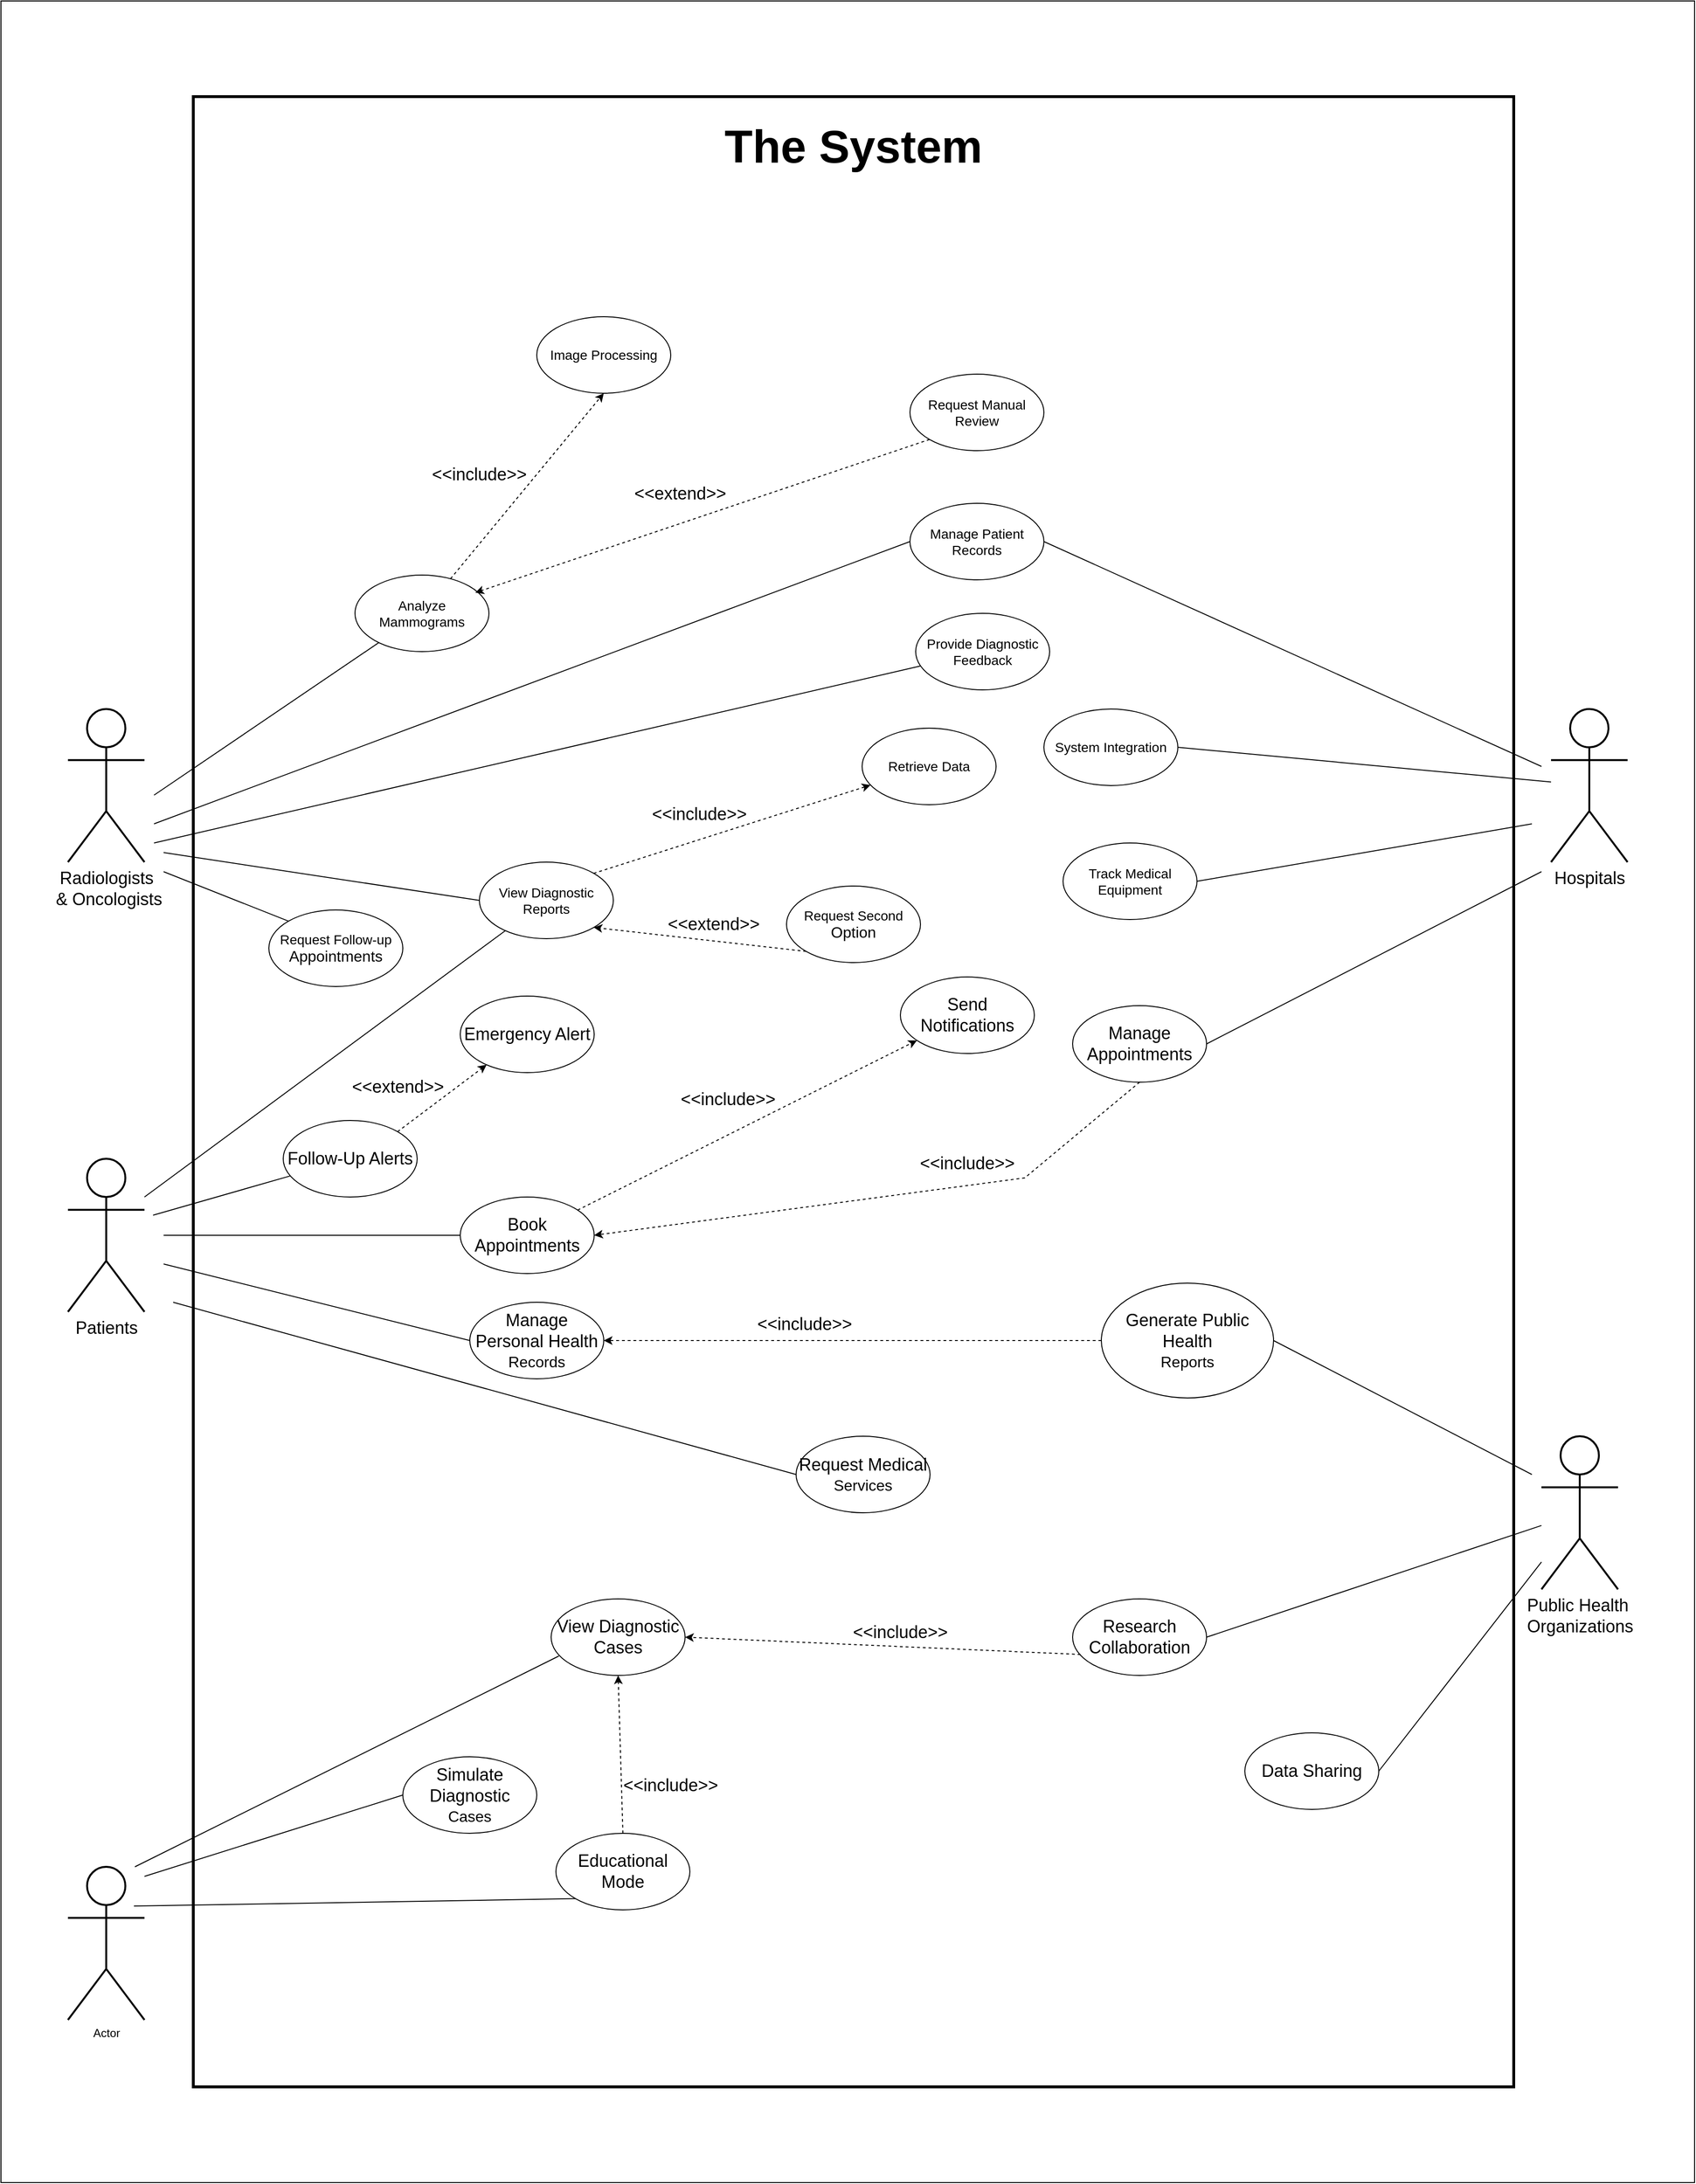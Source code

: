 <mxfile version="24.8.6">
  <diagram name="Page-1" id="EfvkMyXsry1boPUFlgPe">
    <mxGraphModel dx="200" dy="-6043" grid="1" gridSize="10" guides="1" tooltips="1" connect="1" arrows="1" fold="1" page="1" pageScale="1" pageWidth="850" pageHeight="1100" math="0" shadow="0">
      <root>
        <mxCell id="0" />
        <mxCell id="1" parent="0" />
        <mxCell id="jNFCbJLxegR6J5QKIv35-199" value="" style="rounded=0;whiteSpace=wrap;html=1;fillColor=none;container=1;" vertex="1" parent="1">
          <mxGeometry x="1540" y="7200" width="1770" height="2280" as="geometry" />
        </mxCell>
        <mxCell id="jNFCbJLxegR6J5QKIv35-200" value="" style="rounded=0;whiteSpace=wrap;html=1;strokeWidth=3;" vertex="1" parent="jNFCbJLxegR6J5QKIv35-199">
          <mxGeometry x="201" y="100" width="1380" height="2080" as="geometry" />
        </mxCell>
        <mxCell id="jNFCbJLxegR6J5QKIv35-201" value="&lt;font style=&quot;font-size: 18px;&quot;&gt;&lt;font style=&quot;&quot;&gt;Radiologists&lt;/font&gt;&lt;/font&gt;&lt;div&gt;&lt;font style=&quot;font-size: 18px;&quot;&gt;&lt;font style=&quot;&quot;&gt;&amp;nbsp;&lt;/font&gt;&lt;span style=&quot;background-color: initial;&quot;&gt;&amp;amp;&amp;nbsp;Oncologists&lt;/span&gt;&lt;/font&gt;&lt;/div&gt;" style="shape=umlActor;verticalLabelPosition=bottom;verticalAlign=top;html=1;outlineConnect=0;strokeWidth=2;" vertex="1" parent="jNFCbJLxegR6J5QKIv35-199">
          <mxGeometry x="70" y="740" width="80" height="160" as="geometry" />
        </mxCell>
        <mxCell id="jNFCbJLxegR6J5QKIv35-202" value="&lt;font style=&quot;font-size: 18px;&quot;&gt;Hospitals&lt;/font&gt;" style="shape=umlActor;verticalLabelPosition=bottom;verticalAlign=top;html=1;outlineConnect=0;strokeWidth=2;" vertex="1" parent="jNFCbJLxegR6J5QKIv35-199">
          <mxGeometry x="1620" y="740" width="80" height="160" as="geometry" />
        </mxCell>
        <mxCell id="jNFCbJLxegR6J5QKIv35-203" value="&lt;font style=&quot;font-size: 18px;&quot;&gt;Patients&lt;/font&gt;" style="shape=umlActor;verticalLabelPosition=bottom;verticalAlign=top;html=1;outlineConnect=0;strokeWidth=2;" vertex="1" parent="jNFCbJLxegR6J5QKIv35-199">
          <mxGeometry x="70" y="1210" width="80" height="160" as="geometry" />
        </mxCell>
        <mxCell id="jNFCbJLxegR6J5QKIv35-204" value="&lt;font style=&quot;font-size: 18px;&quot;&gt;&lt;font style=&quot;&quot;&gt;Public Health&amp;nbsp;&lt;/font&gt;&lt;/font&gt;&lt;div&gt;&lt;font style=&quot;font-size: 18px;&quot;&gt;&lt;span style=&quot;background-color: initial;&quot;&gt;Organizations&lt;/span&gt;&lt;/font&gt;&lt;/div&gt;" style="shape=umlActor;verticalLabelPosition=bottom;verticalAlign=top;html=1;outlineConnect=0;strokeWidth=2;" vertex="1" parent="jNFCbJLxegR6J5QKIv35-199">
          <mxGeometry x="1610" y="1500" width="80" height="160" as="geometry" />
        </mxCell>
        <mxCell id="jNFCbJLxegR6J5QKIv35-205" value="Actor" style="shape=umlActor;verticalLabelPosition=bottom;verticalAlign=top;html=1;outlineConnect=0;strokeWidth=2;" vertex="1" parent="jNFCbJLxegR6J5QKIv35-199">
          <mxGeometry x="70" y="1950" width="80" height="160" as="geometry" />
        </mxCell>
        <mxCell id="jNFCbJLxegR6J5QKIv35-206" value="&lt;b&gt;&lt;font style=&quot;font-size: 48px;&quot;&gt;The System&lt;/font&gt;&lt;/b&gt;" style="text;html=1;align=center;verticalAlign=middle;whiteSpace=wrap;rounded=0;" vertex="1" parent="jNFCbJLxegR6J5QKIv35-199">
          <mxGeometry x="686" y="137" width="410" height="30" as="geometry" />
        </mxCell>
        <mxCell id="jNFCbJLxegR6J5QKIv35-207" value="&lt;font style=&quot;font-size: 14px;&quot;&gt;Analyze Mammograms&lt;/font&gt;" style="ellipse;whiteSpace=wrap;html=1;" vertex="1" parent="jNFCbJLxegR6J5QKIv35-199">
          <mxGeometry x="370" y="600" width="140" height="80" as="geometry" />
        </mxCell>
        <mxCell id="jNFCbJLxegR6J5QKIv35-208" value="&lt;font style=&quot;font-size: 14px;&quot;&gt;Image Processing&lt;/font&gt;" style="ellipse;whiteSpace=wrap;html=1;" vertex="1" parent="jNFCbJLxegR6J5QKIv35-199">
          <mxGeometry x="560" y="330" width="140" height="80" as="geometry" />
        </mxCell>
        <mxCell id="jNFCbJLxegR6J5QKIv35-209" value="&lt;font style=&quot;font-size: 14px;&quot;&gt;Request Manual Review&lt;/font&gt;" style="ellipse;whiteSpace=wrap;html=1;" vertex="1" parent="jNFCbJLxegR6J5QKIv35-199">
          <mxGeometry x="950" y="390" width="140" height="80" as="geometry" />
        </mxCell>
        <mxCell id="jNFCbJLxegR6J5QKIv35-210" value="&lt;font style=&quot;font-size: 14px;&quot;&gt;Manage Patient Records&lt;/font&gt;" style="ellipse;whiteSpace=wrap;html=1;" vertex="1" parent="jNFCbJLxegR6J5QKIv35-199">
          <mxGeometry x="950" y="525" width="140" height="80" as="geometry" />
        </mxCell>
        <mxCell id="jNFCbJLxegR6J5QKIv35-211" value="&lt;font style=&quot;font-size: 14px;&quot;&gt;Provide Diagnostic Feedback&lt;/font&gt;" style="ellipse;whiteSpace=wrap;html=1;" vertex="1" parent="jNFCbJLxegR6J5QKIv35-199">
          <mxGeometry x="956" y="640" width="140" height="80" as="geometry" />
        </mxCell>
        <mxCell id="jNFCbJLxegR6J5QKIv35-212" value="&lt;font style=&quot;font-size: 14px;&quot;&gt;Retrieve Data&lt;/font&gt;" style="ellipse;whiteSpace=wrap;html=1;" vertex="1" parent="jNFCbJLxegR6J5QKIv35-199">
          <mxGeometry x="900" y="760" width="140" height="80" as="geometry" />
        </mxCell>
        <mxCell id="jNFCbJLxegR6J5QKIv35-213" value="&lt;font style=&quot;font-size: 14px;&quot;&gt;System Integration&lt;/font&gt;" style="ellipse;whiteSpace=wrap;html=1;" vertex="1" parent="jNFCbJLxegR6J5QKIv35-199">
          <mxGeometry x="1090" y="740" width="140" height="80" as="geometry" />
        </mxCell>
        <mxCell id="jNFCbJLxegR6J5QKIv35-214" value="&lt;font style=&quot;font-size: 14px;&quot;&gt;Request Follow-up&lt;/font&gt;&lt;div&gt;&lt;font size=&quot;3&quot;&gt;Appointments&lt;/font&gt;&lt;/div&gt;" style="ellipse;whiteSpace=wrap;html=1;" vertex="1" parent="jNFCbJLxegR6J5QKIv35-199">
          <mxGeometry x="280" y="950" width="140" height="80" as="geometry" />
        </mxCell>
        <mxCell id="jNFCbJLxegR6J5QKIv35-215" value="&lt;font style=&quot;font-size: 14px;&quot;&gt;View Diagnostic Reports&lt;/font&gt;" style="ellipse;whiteSpace=wrap;html=1;" vertex="1" parent="jNFCbJLxegR6J5QKIv35-199">
          <mxGeometry x="500" y="900" width="140" height="80" as="geometry" />
        </mxCell>
        <mxCell id="jNFCbJLxegR6J5QKIv35-216" value="&lt;font style=&quot;font-size: 14px;&quot;&gt;Track Medical Equipment&lt;/font&gt;" style="ellipse;whiteSpace=wrap;html=1;" vertex="1" parent="jNFCbJLxegR6J5QKIv35-199">
          <mxGeometry x="1110" y="880" width="140" height="80" as="geometry" />
        </mxCell>
        <mxCell id="jNFCbJLxegR6J5QKIv35-217" value="&lt;font style=&quot;font-size: 18px;&quot;&gt;Follow-Up Alerts&lt;/font&gt;" style="ellipse;whiteSpace=wrap;html=1;" vertex="1" parent="jNFCbJLxegR6J5QKIv35-199">
          <mxGeometry x="295" y="1170" width="140" height="80" as="geometry" />
        </mxCell>
        <mxCell id="jNFCbJLxegR6J5QKIv35-218" value="&lt;font style=&quot;font-size: 18px;&quot;&gt;Emergency Alert&lt;/font&gt;" style="ellipse;whiteSpace=wrap;html=1;" vertex="1" parent="jNFCbJLxegR6J5QKIv35-199">
          <mxGeometry x="480" y="1040" width="140" height="80" as="geometry" />
        </mxCell>
        <mxCell id="jNFCbJLxegR6J5QKIv35-219" value="&lt;font style=&quot;font-size: 14px;&quot;&gt;Request Second&lt;/font&gt;&lt;div&gt;&lt;font size=&quot;3&quot;&gt;Option&lt;/font&gt;&lt;/div&gt;" style="ellipse;whiteSpace=wrap;html=1;" vertex="1" parent="jNFCbJLxegR6J5QKIv35-199">
          <mxGeometry x="821" y="925" width="140" height="80" as="geometry" />
        </mxCell>
        <mxCell id="jNFCbJLxegR6J5QKIv35-220" value="&lt;font style=&quot;font-size: 18px;&quot;&gt;Send Notifications&lt;/font&gt;" style="ellipse;whiteSpace=wrap;html=1;" vertex="1" parent="jNFCbJLxegR6J5QKIv35-199">
          <mxGeometry x="940" y="1020" width="140" height="80" as="geometry" />
        </mxCell>
        <mxCell id="jNFCbJLxegR6J5QKIv35-221" value="&lt;font style=&quot;font-size: 18px;&quot;&gt;Book Appointments&lt;/font&gt;" style="ellipse;whiteSpace=wrap;html=1;" vertex="1" parent="jNFCbJLxegR6J5QKIv35-199">
          <mxGeometry x="480" y="1250" width="140" height="80" as="geometry" />
        </mxCell>
        <mxCell id="jNFCbJLxegR6J5QKIv35-222" value="&lt;font style=&quot;font-size: 18px;&quot;&gt;Manage Appointments&lt;/font&gt;" style="ellipse;whiteSpace=wrap;html=1;" vertex="1" parent="jNFCbJLxegR6J5QKIv35-199">
          <mxGeometry x="1120" y="1050" width="140" height="80" as="geometry" />
        </mxCell>
        <mxCell id="jNFCbJLxegR6J5QKIv35-223" value="&lt;font style=&quot;font-size: 18px;&quot;&gt;Generate Public Health&lt;/font&gt;&lt;div&gt;&lt;font size=&quot;3&quot;&gt;Reports&lt;/font&gt;&lt;/div&gt;" style="ellipse;whiteSpace=wrap;html=1;" vertex="1" parent="jNFCbJLxegR6J5QKIv35-199">
          <mxGeometry x="1150" y="1340" width="180" height="120" as="geometry" />
        </mxCell>
        <mxCell id="jNFCbJLxegR6J5QKIv35-224" value="&lt;font style=&quot;font-size: 18px;&quot;&gt;Manage Personal Health&lt;/font&gt;&lt;div&gt;&lt;font size=&quot;3&quot;&gt;Records&lt;/font&gt;&lt;/div&gt;" style="ellipse;whiteSpace=wrap;html=1;" vertex="1" parent="jNFCbJLxegR6J5QKIv35-199">
          <mxGeometry x="490" y="1360" width="140" height="80" as="geometry" />
        </mxCell>
        <mxCell id="jNFCbJLxegR6J5QKIv35-225" value="&lt;font style=&quot;font-size: 18px;&quot;&gt;Request Medical&lt;/font&gt;&lt;div&gt;&lt;font size=&quot;3&quot;&gt;Services&lt;/font&gt;&lt;/div&gt;" style="ellipse;whiteSpace=wrap;html=1;" vertex="1" parent="jNFCbJLxegR6J5QKIv35-199">
          <mxGeometry x="831" y="1500" width="140" height="80" as="geometry" />
        </mxCell>
        <mxCell id="jNFCbJLxegR6J5QKIv35-226" value="&lt;font style=&quot;font-size: 18px;&quot;&gt;Research Collaboration&lt;/font&gt;" style="ellipse;whiteSpace=wrap;html=1;" vertex="1" parent="jNFCbJLxegR6J5QKIv35-199">
          <mxGeometry x="1120" y="1670" width="140" height="80" as="geometry" />
        </mxCell>
        <mxCell id="jNFCbJLxegR6J5QKIv35-227" value="&lt;font style=&quot;font-size: 18px;&quot;&gt;View Diagnostic Cases&lt;/font&gt;" style="ellipse;whiteSpace=wrap;html=1;" vertex="1" parent="jNFCbJLxegR6J5QKIv35-199">
          <mxGeometry x="575" y="1670" width="140" height="80" as="geometry" />
        </mxCell>
        <mxCell id="jNFCbJLxegR6J5QKIv35-228" value="&lt;font style=&quot;font-size: 18px;&quot;&gt;Data Sharing&lt;/font&gt;" style="ellipse;whiteSpace=wrap;html=1;" vertex="1" parent="jNFCbJLxegR6J5QKIv35-199">
          <mxGeometry x="1300" y="1810" width="140" height="80" as="geometry" />
        </mxCell>
        <mxCell id="jNFCbJLxegR6J5QKIv35-229" value="&lt;font style=&quot;font-size: 18px;&quot;&gt;Simulate Diagnostic&lt;/font&gt;&lt;div&gt;&lt;font size=&quot;3&quot;&gt;Cases&lt;/font&gt;&lt;/div&gt;" style="ellipse;whiteSpace=wrap;html=1;" vertex="1" parent="jNFCbJLxegR6J5QKIv35-199">
          <mxGeometry x="420" y="1835" width="140" height="80" as="geometry" />
        </mxCell>
        <mxCell id="jNFCbJLxegR6J5QKIv35-230" value="&lt;font style=&quot;font-size: 18px;&quot;&gt;Educational Mode&lt;/font&gt;" style="ellipse;whiteSpace=wrap;html=1;" vertex="1" parent="jNFCbJLxegR6J5QKIv35-199">
          <mxGeometry x="580" y="1915" width="140" height="80" as="geometry" />
        </mxCell>
        <mxCell id="jNFCbJLxegR6J5QKIv35-231" value="" style="endArrow=none;html=1;rounded=0;" edge="1" target="jNFCbJLxegR6J5QKIv35-207" parent="jNFCbJLxegR6J5QKIv35-199">
          <mxGeometry width="50" height="50" relative="1" as="geometry">
            <mxPoint x="160" y="830" as="sourcePoint" />
            <mxPoint x="210" y="780" as="targetPoint" />
          </mxGeometry>
        </mxCell>
        <mxCell id="jNFCbJLxegR6J5QKIv35-232" value="" style="endArrow=classic;html=1;rounded=0;entryX=0.5;entryY=1;entryDx=0;entryDy=0;dashed=1;" edge="1" source="jNFCbJLxegR6J5QKIv35-207" target="jNFCbJLxegR6J5QKIv35-208" parent="jNFCbJLxegR6J5QKIv35-199">
          <mxGeometry width="50" height="50" relative="1" as="geometry">
            <mxPoint x="375" y="580" as="sourcePoint" />
            <mxPoint x="425" y="530" as="targetPoint" />
          </mxGeometry>
        </mxCell>
        <mxCell id="jNFCbJLxegR6J5QKIv35-233" value="" style="endArrow=classic;html=1;rounded=0;entryX=0.898;entryY=0.23;entryDx=0;entryDy=0;dashed=1;exitX=0;exitY=1;exitDx=0;exitDy=0;entryPerimeter=0;" edge="1" source="jNFCbJLxegR6J5QKIv35-209" target="jNFCbJLxegR6J5QKIv35-207" parent="jNFCbJLxegR6J5QKIv35-199">
          <mxGeometry width="50" height="50" relative="1" as="geometry">
            <mxPoint x="399" y="592" as="sourcePoint" />
            <mxPoint x="420" y="550" as="targetPoint" />
          </mxGeometry>
        </mxCell>
        <mxCell id="jNFCbJLxegR6J5QKIv35-234" value="" style="endArrow=none;html=1;rounded=0;entryX=0;entryY=0.5;entryDx=0;entryDy=0;" edge="1" target="jNFCbJLxegR6J5QKIv35-210" parent="jNFCbJLxegR6J5QKIv35-199">
          <mxGeometry width="50" height="50" relative="1" as="geometry">
            <mxPoint x="160" y="860" as="sourcePoint" />
            <mxPoint x="210" y="810" as="targetPoint" />
          </mxGeometry>
        </mxCell>
        <mxCell id="jNFCbJLxegR6J5QKIv35-235" value="" style="endArrow=none;html=1;rounded=0;" edge="1" target="jNFCbJLxegR6J5QKIv35-211" parent="jNFCbJLxegR6J5QKIv35-199">
          <mxGeometry width="50" height="50" relative="1" as="geometry">
            <mxPoint x="160" y="880" as="sourcePoint" />
            <mxPoint x="230" y="840" as="targetPoint" />
          </mxGeometry>
        </mxCell>
        <mxCell id="jNFCbJLxegR6J5QKIv35-236" value="" style="endArrow=classic;html=1;rounded=0;exitX=1;exitY=0;exitDx=0;exitDy=0;dashed=1;" edge="1" source="jNFCbJLxegR6J5QKIv35-215" target="jNFCbJLxegR6J5QKIv35-212" parent="jNFCbJLxegR6J5QKIv35-199">
          <mxGeometry width="50" height="50" relative="1" as="geometry">
            <mxPoint x="590.003" y="891.628" as="sourcePoint" />
            <mxPoint x="730" y="790" as="targetPoint" />
          </mxGeometry>
        </mxCell>
        <mxCell id="jNFCbJLxegR6J5QKIv35-237" value="" style="endArrow=none;html=1;rounded=0;exitX=1;exitY=0.5;exitDx=0;exitDy=0;" edge="1" source="jNFCbJLxegR6J5QKIv35-213" target="jNFCbJLxegR6J5QKIv35-202" parent="jNFCbJLxegR6J5QKIv35-199">
          <mxGeometry width="50" height="50" relative="1" as="geometry">
            <mxPoint x="930" y="870" as="sourcePoint" />
            <mxPoint x="980" y="820" as="targetPoint" />
          </mxGeometry>
        </mxCell>
        <mxCell id="jNFCbJLxegR6J5QKIv35-238" value="" style="endArrow=none;html=1;rounded=0;exitX=1;exitY=0.5;exitDx=0;exitDy=0;" edge="1" source="jNFCbJLxegR6J5QKIv35-216" parent="jNFCbJLxegR6J5QKIv35-199">
          <mxGeometry width="50" height="50" relative="1" as="geometry">
            <mxPoint x="1030" y="1010" as="sourcePoint" />
            <mxPoint x="1600" y="860" as="targetPoint" />
          </mxGeometry>
        </mxCell>
        <mxCell id="jNFCbJLxegR6J5QKIv35-239" value="" style="endArrow=none;html=1;rounded=0;exitX=1;exitY=0.5;exitDx=0;exitDy=0;" edge="1" source="jNFCbJLxegR6J5QKIv35-222" parent="jNFCbJLxegR6J5QKIv35-199">
          <mxGeometry width="50" height="50" relative="1" as="geometry">
            <mxPoint x="910" y="1130" as="sourcePoint" />
            <mxPoint x="1610" y="910" as="targetPoint" />
          </mxGeometry>
        </mxCell>
        <mxCell id="jNFCbJLxegR6J5QKIv35-240" value="" style="endArrow=classic;html=1;rounded=0;entryX=1;entryY=1;entryDx=0;entryDy=0;exitX=0;exitY=1;exitDx=0;exitDy=0;dashed=1;" edge="1" source="jNFCbJLxegR6J5QKIv35-219" target="jNFCbJLxegR6J5QKIv35-215" parent="jNFCbJLxegR6J5QKIv35-199">
          <mxGeometry width="50" height="50" relative="1" as="geometry">
            <mxPoint x="604.5" y="1070" as="sourcePoint" />
            <mxPoint x="655.5" y="999" as="targetPoint" />
          </mxGeometry>
        </mxCell>
        <mxCell id="jNFCbJLxegR6J5QKIv35-241" value="" style="endArrow=none;html=1;rounded=0;entryX=0;entryY=0;entryDx=0;entryDy=0;" edge="1" target="jNFCbJLxegR6J5QKIv35-214" parent="jNFCbJLxegR6J5QKIv35-199">
          <mxGeometry width="50" height="50" relative="1" as="geometry">
            <mxPoint x="170" y="910" as="sourcePoint" />
            <mxPoint x="385" y="850" as="targetPoint" />
          </mxGeometry>
        </mxCell>
        <mxCell id="jNFCbJLxegR6J5QKIv35-242" value="" style="endArrow=classic;html=1;rounded=0;dashed=1;" edge="1" source="jNFCbJLxegR6J5QKIv35-221" target="jNFCbJLxegR6J5QKIv35-220" parent="jNFCbJLxegR6J5QKIv35-199">
          <mxGeometry width="50" height="50" relative="1" as="geometry">
            <mxPoint x="620" y="1220" as="sourcePoint" />
            <mxPoint x="594" y="1169" as="targetPoint" />
          </mxGeometry>
        </mxCell>
        <mxCell id="jNFCbJLxegR6J5QKIv35-243" value="" style="endArrow=classic;html=1;rounded=0;dashed=1;exitX=1;exitY=0;exitDx=0;exitDy=0;" edge="1" source="jNFCbJLxegR6J5QKIv35-217" target="jNFCbJLxegR6J5QKIv35-218" parent="jNFCbJLxegR6J5QKIv35-199">
          <mxGeometry width="50" height="50" relative="1" as="geometry">
            <mxPoint x="461" y="1240" as="sourcePoint" />
            <mxPoint x="499" y="1212" as="targetPoint" />
          </mxGeometry>
        </mxCell>
        <mxCell id="jNFCbJLxegR6J5QKIv35-244" value="" style="endArrow=classic;html=1;rounded=0;dashed=1;exitX=0.5;exitY=1;exitDx=0;exitDy=0;entryX=1;entryY=0.5;entryDx=0;entryDy=0;" edge="1" source="jNFCbJLxegR6J5QKIv35-222" target="jNFCbJLxegR6J5QKIv35-221" parent="jNFCbJLxegR6J5QKIv35-199">
          <mxGeometry width="50" height="50" relative="1" as="geometry">
            <mxPoint x="773" y="1300" as="sourcePoint" />
            <mxPoint x="810" y="1272" as="targetPoint" />
            <Array as="points">
              <mxPoint x="1070" y="1230" />
            </Array>
          </mxGeometry>
        </mxCell>
        <mxCell id="jNFCbJLxegR6J5QKIv35-245" value="" style="endArrow=none;html=1;rounded=0;exitX=1;exitY=0.5;exitDx=0;exitDy=0;" edge="1" source="jNFCbJLxegR6J5QKIv35-223" parent="jNFCbJLxegR6J5QKIv35-199">
          <mxGeometry width="50" height="50" relative="1" as="geometry">
            <mxPoint x="1290" y="1530" as="sourcePoint" />
            <mxPoint x="1600" y="1540" as="targetPoint" />
          </mxGeometry>
        </mxCell>
        <mxCell id="jNFCbJLxegR6J5QKIv35-246" value="" style="endArrow=classic;html=1;rounded=0;dashed=1;exitX=0;exitY=0.5;exitDx=0;exitDy=0;entryX=1;entryY=0.5;entryDx=0;entryDy=0;" edge="1" source="jNFCbJLxegR6J5QKIv35-223" target="jNFCbJLxegR6J5QKIv35-224" parent="jNFCbJLxegR6J5QKIv35-199">
          <mxGeometry width="50" height="50" relative="1" as="geometry">
            <mxPoint x="1006" y="1290" as="sourcePoint" />
            <mxPoint x="810" y="1382" as="targetPoint" />
          </mxGeometry>
        </mxCell>
        <mxCell id="jNFCbJLxegR6J5QKIv35-247" value="" style="endArrow=none;html=1;rounded=0;exitX=1;exitY=0.5;exitDx=0;exitDy=0;" edge="1" source="jNFCbJLxegR6J5QKIv35-226" target="jNFCbJLxegR6J5QKIv35-204" parent="jNFCbJLxegR6J5QKIv35-199">
          <mxGeometry width="50" height="50" relative="1" as="geometry">
            <mxPoint x="1130" y="1560" as="sourcePoint" />
            <mxPoint x="1570" y="1610" as="targetPoint" />
          </mxGeometry>
        </mxCell>
        <mxCell id="jNFCbJLxegR6J5QKIv35-248" value="" style="endArrow=none;html=1;rounded=0;exitX=1;exitY=0.5;exitDx=0;exitDy=0;" edge="1" source="jNFCbJLxegR6J5QKIv35-228" parent="jNFCbJLxegR6J5QKIv35-199" target="jNFCbJLxegR6J5QKIv35-204">
          <mxGeometry width="50" height="50" relative="1" as="geometry">
            <mxPoint x="1160" y="1670" as="sourcePoint" />
            <mxPoint x="1600" y="1610" as="targetPoint" />
          </mxGeometry>
        </mxCell>
        <mxCell id="jNFCbJLxegR6J5QKIv35-249" value="" style="endArrow=none;html=1;rounded=0;" edge="1" target="jNFCbJLxegR6J5QKIv35-215" parent="jNFCbJLxegR6J5QKIv35-199">
          <mxGeometry width="50" height="50" relative="1" as="geometry">
            <mxPoint x="150" y="1250" as="sourcePoint" />
            <mxPoint x="200" y="1200" as="targetPoint" />
          </mxGeometry>
        </mxCell>
        <mxCell id="jNFCbJLxegR6J5QKIv35-250" value="" style="endArrow=none;html=1;rounded=0;" edge="1" target="jNFCbJLxegR6J5QKIv35-217" parent="jNFCbJLxegR6J5QKIv35-199">
          <mxGeometry width="50" height="50" relative="1" as="geometry">
            <mxPoint x="159" y="1269" as="sourcePoint" />
            <mxPoint x="535" y="1000" as="targetPoint" />
          </mxGeometry>
        </mxCell>
        <mxCell id="jNFCbJLxegR6J5QKIv35-251" value="" style="endArrow=none;html=1;rounded=0;entryX=0;entryY=0.5;entryDx=0;entryDy=0;" edge="1" target="jNFCbJLxegR6J5QKIv35-221" parent="jNFCbJLxegR6J5QKIv35-199">
          <mxGeometry width="50" height="50" relative="1" as="geometry">
            <mxPoint x="170" y="1290" as="sourcePoint" />
            <mxPoint x="220" y="1240" as="targetPoint" />
          </mxGeometry>
        </mxCell>
        <mxCell id="jNFCbJLxegR6J5QKIv35-252" value="" style="endArrow=none;html=1;rounded=0;entryX=0;entryY=0.5;entryDx=0;entryDy=0;" edge="1" target="jNFCbJLxegR6J5QKIv35-225" parent="jNFCbJLxegR6J5QKIv35-199">
          <mxGeometry width="50" height="50" relative="1" as="geometry">
            <mxPoint x="180" y="1360" as="sourcePoint" />
            <mxPoint x="490" y="1300" as="targetPoint" />
          </mxGeometry>
        </mxCell>
        <mxCell id="jNFCbJLxegR6J5QKIv35-253" value="" style="endArrow=none;html=1;rounded=0;entryX=0;entryY=0.5;entryDx=0;entryDy=0;" edge="1" target="jNFCbJLxegR6J5QKIv35-224" parent="jNFCbJLxegR6J5QKIv35-199">
          <mxGeometry width="50" height="50" relative="1" as="geometry">
            <mxPoint x="170" y="1320" as="sourcePoint" />
            <mxPoint x="230" y="1280" as="targetPoint" />
          </mxGeometry>
        </mxCell>
        <mxCell id="jNFCbJLxegR6J5QKIv35-254" value="" style="endArrow=none;html=1;rounded=0;entryX=0;entryY=0.5;entryDx=0;entryDy=0;" edge="1" target="jNFCbJLxegR6J5QKIv35-229" parent="jNFCbJLxegR6J5QKIv35-199">
          <mxGeometry width="50" height="50" relative="1" as="geometry">
            <mxPoint x="150" y="1960" as="sourcePoint" />
            <mxPoint x="190" y="1900" as="targetPoint" />
          </mxGeometry>
        </mxCell>
        <mxCell id="jNFCbJLxegR6J5QKIv35-255" value="" style="endArrow=none;html=1;rounded=0;entryX=0;entryY=1;entryDx=0;entryDy=0;" edge="1" target="jNFCbJLxegR6J5QKIv35-230" parent="jNFCbJLxegR6J5QKIv35-199">
          <mxGeometry width="50" height="50" relative="1" as="geometry">
            <mxPoint x="139" y="1991" as="sourcePoint" />
            <mxPoint x="400" y="1820" as="targetPoint" />
          </mxGeometry>
        </mxCell>
        <mxCell id="jNFCbJLxegR6J5QKIv35-256" value="" style="endArrow=none;html=1;rounded=0;entryX=0.057;entryY=0.747;entryDx=0;entryDy=0;entryPerimeter=0;" edge="1" target="jNFCbJLxegR6J5QKIv35-227" parent="jNFCbJLxegR6J5QKIv35-199">
          <mxGeometry width="50" height="50" relative="1" as="geometry">
            <mxPoint x="140" y="1950" as="sourcePoint" />
            <mxPoint x="190" y="1900" as="targetPoint" />
          </mxGeometry>
        </mxCell>
        <mxCell id="jNFCbJLxegR6J5QKIv35-257" value="" style="endArrow=classic;html=1;rounded=0;dashed=1;exitX=0.059;exitY=0.726;exitDx=0;exitDy=0;entryX=1;entryY=0.5;entryDx=0;entryDy=0;exitPerimeter=0;" edge="1" source="jNFCbJLxegR6J5QKIv35-226" target="jNFCbJLxegR6J5QKIv35-227" parent="jNFCbJLxegR6J5QKIv35-199">
          <mxGeometry width="50" height="50" relative="1" as="geometry">
            <mxPoint x="930" y="1575" as="sourcePoint" />
            <mxPoint x="590" y="1585" as="targetPoint" />
          </mxGeometry>
        </mxCell>
        <mxCell id="jNFCbJLxegR6J5QKIv35-258" value="" style="endArrow=classic;html=1;rounded=0;dashed=1;exitX=0.5;exitY=0;exitDx=0;exitDy=0;entryX=0.5;entryY=1;entryDx=0;entryDy=0;" edge="1" source="jNFCbJLxegR6J5QKIv35-230" target="jNFCbJLxegR6J5QKIv35-227" parent="jNFCbJLxegR6J5QKIv35-199">
          <mxGeometry width="50" height="50" relative="1" as="geometry">
            <mxPoint x="951.5" y="1789" as="sourcePoint" />
            <mxPoint x="688.5" y="1971" as="targetPoint" />
          </mxGeometry>
        </mxCell>
        <mxCell id="jNFCbJLxegR6J5QKIv35-259" value="" style="endArrow=none;html=1;rounded=0;exitX=1;exitY=0.5;exitDx=0;exitDy=0;" edge="1" source="jNFCbJLxegR6J5QKIv35-210" parent="jNFCbJLxegR6J5QKIv35-199">
          <mxGeometry width="50" height="50" relative="1" as="geometry">
            <mxPoint x="970" y="750" as="sourcePoint" />
            <mxPoint x="1610" y="800" as="targetPoint" />
          </mxGeometry>
        </mxCell>
        <mxCell id="jNFCbJLxegR6J5QKIv35-260" value="" style="endArrow=none;html=1;rounded=0;entryX=0;entryY=0.5;entryDx=0;entryDy=0;" edge="1" target="jNFCbJLxegR6J5QKIv35-215" parent="jNFCbJLxegR6J5QKIv35-199">
          <mxGeometry width="50" height="50" relative="1" as="geometry">
            <mxPoint x="170" y="890" as="sourcePoint" />
            <mxPoint x="399" y="843" as="targetPoint" />
          </mxGeometry>
        </mxCell>
        <mxCell id="jNFCbJLxegR6J5QKIv35-261" value="&lt;font style=&quot;font-size: 18px;&quot;&gt;&amp;lt;&amp;lt;include&amp;gt;&amp;gt;&lt;/font&gt;" style="text;html=1;align=center;verticalAlign=middle;whiteSpace=wrap;rounded=0;" vertex="1" parent="jNFCbJLxegR6J5QKIv35-199">
          <mxGeometry x="470" y="480" width="60" height="30" as="geometry" />
        </mxCell>
        <mxCell id="jNFCbJLxegR6J5QKIv35-262" value="&lt;font style=&quot;font-size: 18px;&quot;&gt;&amp;lt;&amp;lt;extend&amp;gt;&amp;gt;&lt;/font&gt;" style="text;html=1;align=center;verticalAlign=middle;whiteSpace=wrap;rounded=0;" vertex="1" parent="jNFCbJLxegR6J5QKIv35-199">
          <mxGeometry x="680" y="500" width="60" height="30" as="geometry" />
        </mxCell>
        <mxCell id="jNFCbJLxegR6J5QKIv35-263" value="&lt;font style=&quot;font-size: 18px;&quot;&gt;&amp;lt;&amp;lt;extend&amp;gt;&amp;gt;&lt;/font&gt;" style="text;html=1;align=center;verticalAlign=middle;whiteSpace=wrap;rounded=0;" vertex="1" parent="jNFCbJLxegR6J5QKIv35-199">
          <mxGeometry x="715" y="950" width="60" height="30" as="geometry" />
        </mxCell>
        <mxCell id="jNFCbJLxegR6J5QKIv35-264" value="&lt;font style=&quot;font-size: 18px;&quot;&gt;&amp;lt;&amp;lt;include&amp;gt;&amp;gt;&lt;/font&gt;" style="text;html=1;align=center;verticalAlign=middle;whiteSpace=wrap;rounded=0;" vertex="1" parent="jNFCbJLxegR6J5QKIv35-199">
          <mxGeometry x="700" y="835" width="60" height="30" as="geometry" />
        </mxCell>
        <mxCell id="jNFCbJLxegR6J5QKIv35-265" value="&lt;font style=&quot;font-size: 18px;&quot;&gt;&amp;lt;&amp;lt;extend&amp;gt;&amp;gt;&lt;/font&gt;" style="text;html=1;align=center;verticalAlign=middle;whiteSpace=wrap;rounded=0;" vertex="1" parent="jNFCbJLxegR6J5QKIv35-199">
          <mxGeometry x="385" y="1120" width="60" height="30" as="geometry" />
        </mxCell>
        <mxCell id="jNFCbJLxegR6J5QKIv35-266" value="&lt;font style=&quot;font-size: 18px;&quot;&gt;&amp;lt;&amp;lt;include&amp;gt;&amp;gt;&lt;/font&gt;" style="text;html=1;align=center;verticalAlign=middle;whiteSpace=wrap;rounded=0;" vertex="1" parent="jNFCbJLxegR6J5QKIv35-199">
          <mxGeometry x="730" y="1133" width="60" height="30" as="geometry" />
        </mxCell>
        <mxCell id="jNFCbJLxegR6J5QKIv35-267" value="&lt;font style=&quot;font-size: 18px;&quot;&gt;&amp;lt;&amp;lt;include&amp;gt;&amp;gt;&lt;/font&gt;" style="text;html=1;align=center;verticalAlign=middle;whiteSpace=wrap;rounded=0;" vertex="1" parent="jNFCbJLxegR6J5QKIv35-199">
          <mxGeometry x="980" y="1200" width="60" height="30" as="geometry" />
        </mxCell>
        <mxCell id="jNFCbJLxegR6J5QKIv35-268" value="&lt;font style=&quot;font-size: 18px;&quot;&gt;&amp;lt;&amp;lt;include&amp;gt;&amp;gt;&lt;/font&gt;" style="text;html=1;align=center;verticalAlign=middle;whiteSpace=wrap;rounded=0;" vertex="1" parent="jNFCbJLxegR6J5QKIv35-199">
          <mxGeometry x="810" y="1368" width="60" height="30" as="geometry" />
        </mxCell>
        <mxCell id="jNFCbJLxegR6J5QKIv35-269" value="&lt;font style=&quot;font-size: 18px;&quot;&gt;&amp;lt;&amp;lt;include&amp;gt;&amp;gt;&lt;/font&gt;" style="text;html=1;align=center;verticalAlign=middle;whiteSpace=wrap;rounded=0;" vertex="1" parent="jNFCbJLxegR6J5QKIv35-199">
          <mxGeometry x="910" y="1690" width="60" height="30" as="geometry" />
        </mxCell>
        <mxCell id="jNFCbJLxegR6J5QKIv35-270" value="&lt;font style=&quot;font-size: 18px;&quot;&gt;&amp;lt;&amp;lt;include&amp;gt;&amp;gt;&lt;/font&gt;" style="text;html=1;align=center;verticalAlign=middle;whiteSpace=wrap;rounded=0;" vertex="1" parent="jNFCbJLxegR6J5QKIv35-199">
          <mxGeometry x="670" y="1850" width="60" height="30" as="geometry" />
        </mxCell>
      </root>
    </mxGraphModel>
  </diagram>
</mxfile>
